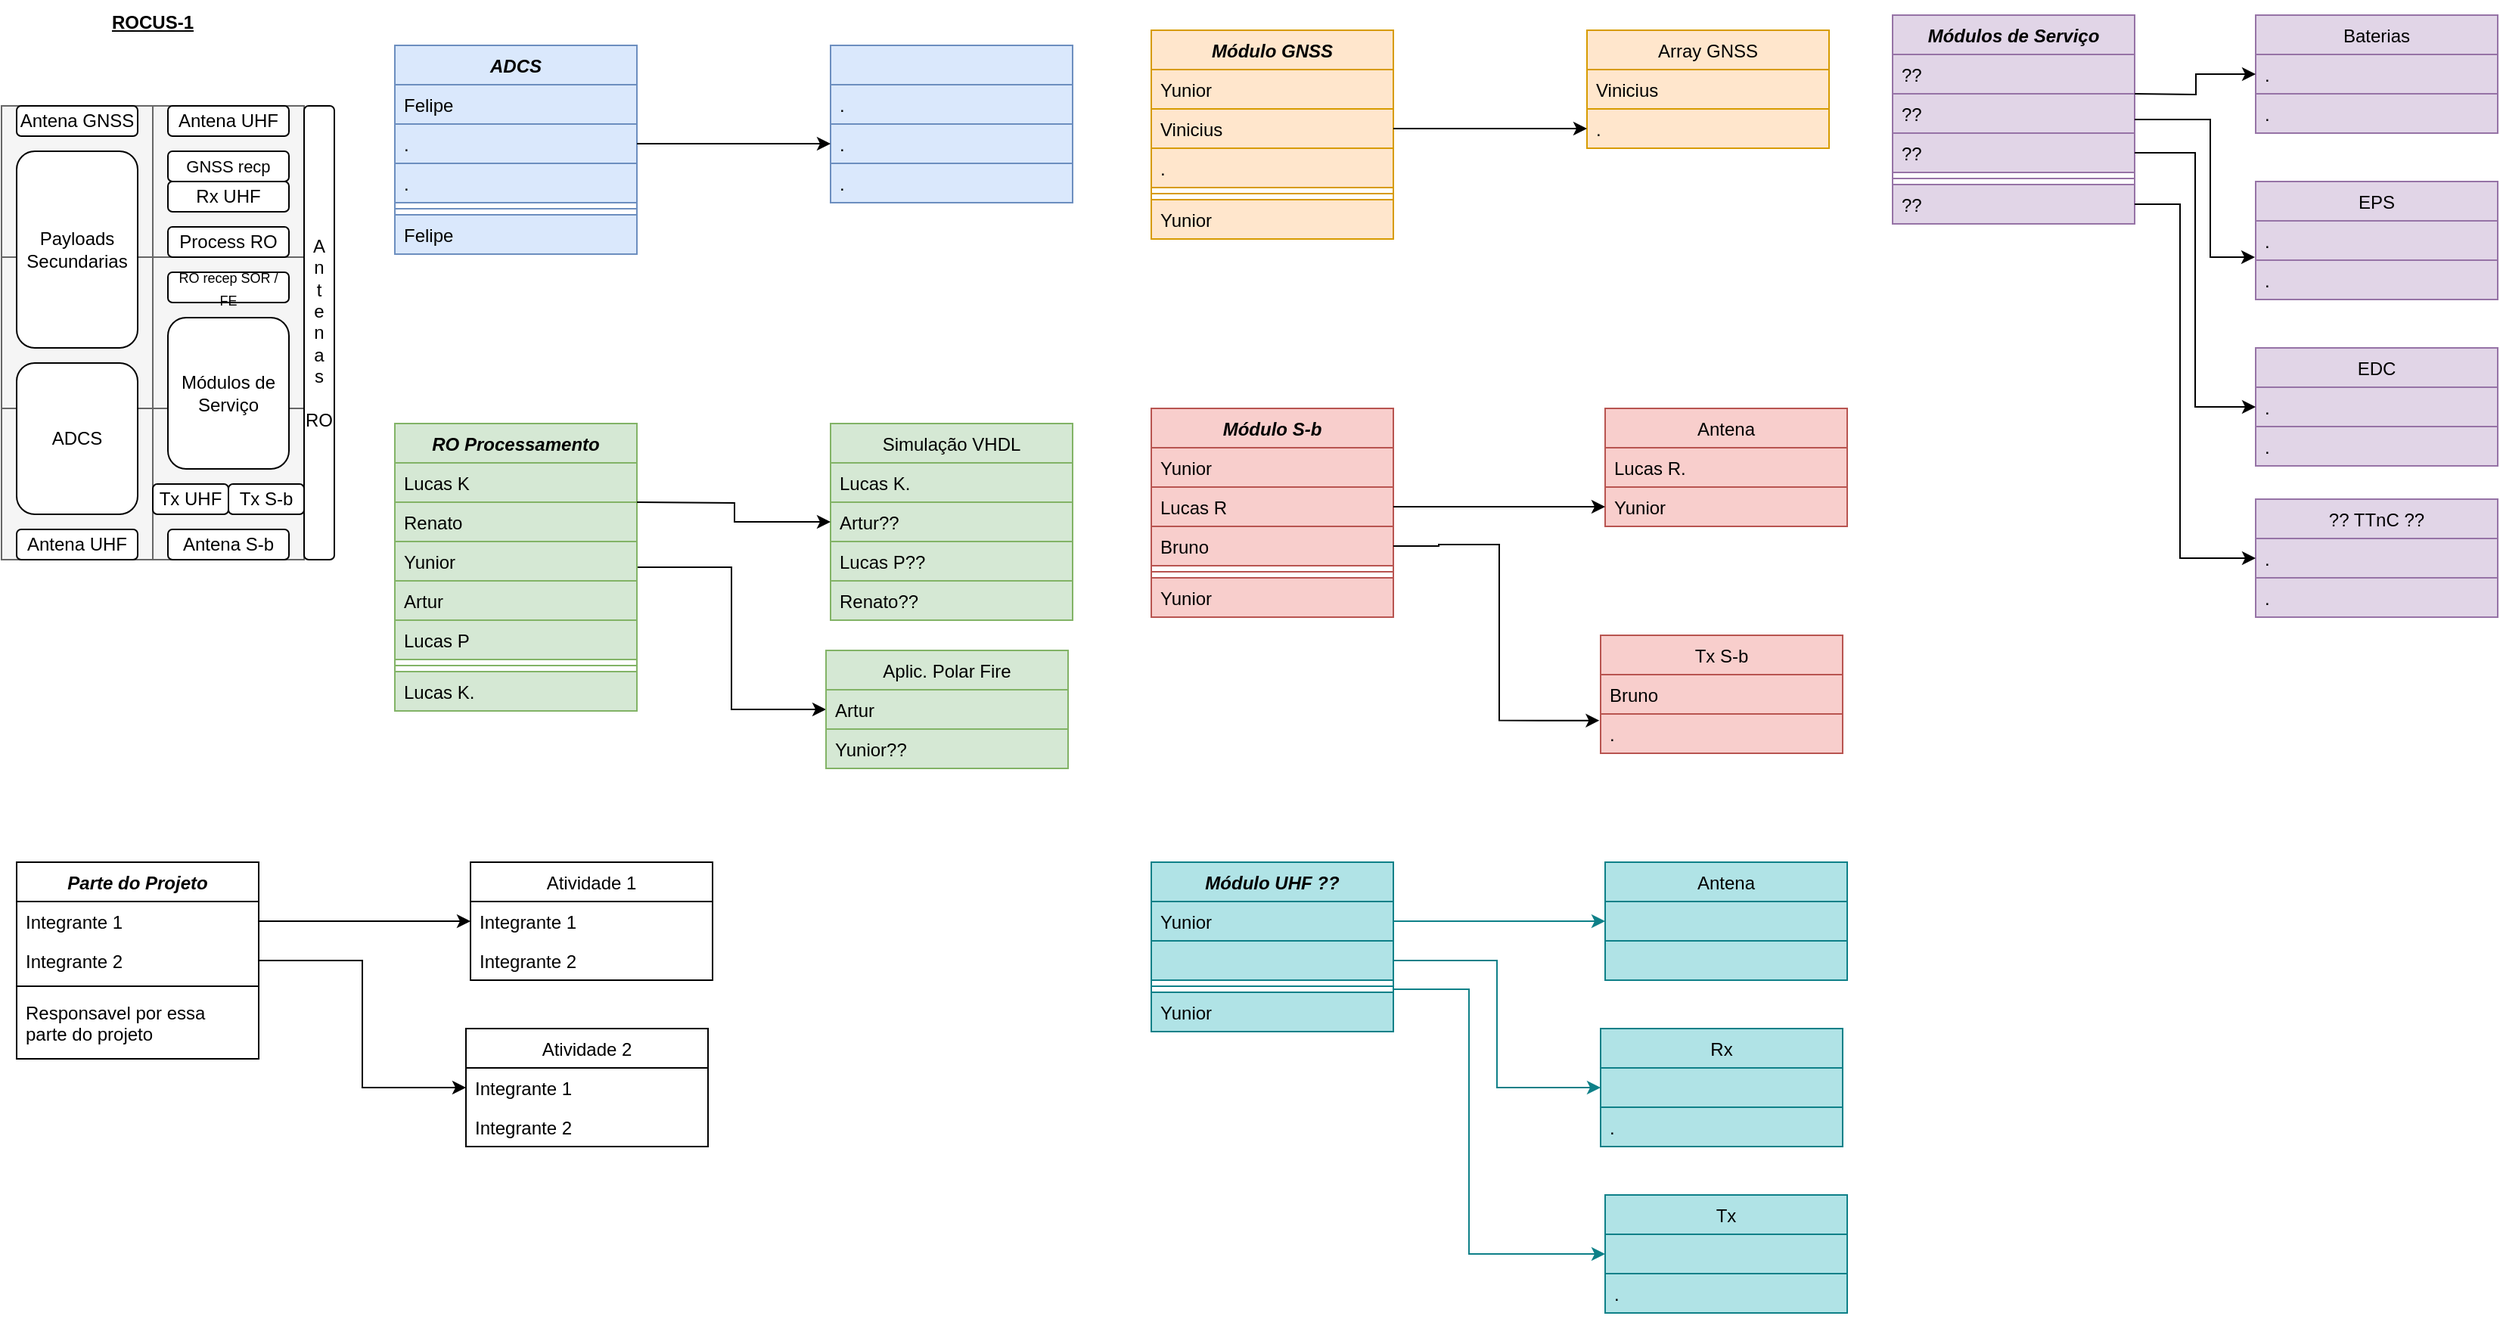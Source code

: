<mxfile version="26.1.1">
  <diagram id="C5RBs43oDa-KdzZeNtuy" name="Page-1">
    <mxGraphModel dx="2357" dy="1283" grid="1" gridSize="10" guides="1" tooltips="1" connect="1" arrows="1" fold="1" page="1" pageScale="1" pageWidth="1169" pageHeight="1654" math="0" shadow="0">
      <root>
        <mxCell id="WIyWlLk6GJQsqaUBKTNV-0" />
        <mxCell id="WIyWlLk6GJQsqaUBKTNV-1" parent="WIyWlLk6GJQsqaUBKTNV-0" />
        <mxCell id="zkfFHV4jXpPFQw0GAbJ--0" value="ADCS" style="swimlane;fontStyle=3;align=center;verticalAlign=top;childLayout=stackLayout;horizontal=1;startSize=26;horizontalStack=0;resizeParent=1;resizeLast=0;collapsible=1;marginBottom=0;rounded=0;shadow=0;strokeWidth=1;fillColor=#dae8fc;strokeColor=#6c8ebf;" parent="WIyWlLk6GJQsqaUBKTNV-1" vertex="1">
          <mxGeometry x="300" y="50" width="160" height="138" as="geometry">
            <mxRectangle x="230" y="140" width="160" height="26" as="alternateBounds" />
          </mxGeometry>
        </mxCell>
        <mxCell id="zkfFHV4jXpPFQw0GAbJ--1" value="Felipe" style="text;align=left;verticalAlign=top;spacingLeft=4;spacingRight=4;overflow=hidden;rotatable=0;points=[[0,0.5],[1,0.5]];portConstraint=eastwest;fillColor=#dae8fc;strokeColor=#6c8ebf;" parent="zkfFHV4jXpPFQw0GAbJ--0" vertex="1">
          <mxGeometry y="26" width="160" height="26" as="geometry" />
        </mxCell>
        <mxCell id="zkfFHV4jXpPFQw0GAbJ--2" value="." style="text;align=left;verticalAlign=top;spacingLeft=4;spacingRight=4;overflow=hidden;rotatable=0;points=[[0,0.5],[1,0.5]];portConstraint=eastwest;rounded=0;shadow=0;html=0;fillColor=#dae8fc;strokeColor=#6c8ebf;" parent="zkfFHV4jXpPFQw0GAbJ--0" vertex="1">
          <mxGeometry y="52" width="160" height="26" as="geometry" />
        </mxCell>
        <mxCell id="zkfFHV4jXpPFQw0GAbJ--3" value="." style="text;align=left;verticalAlign=top;spacingLeft=4;spacingRight=4;overflow=hidden;rotatable=0;points=[[0,0.5],[1,0.5]];portConstraint=eastwest;rounded=0;shadow=0;html=0;fillColor=#dae8fc;strokeColor=#6c8ebf;" parent="zkfFHV4jXpPFQw0GAbJ--0" vertex="1">
          <mxGeometry y="78" width="160" height="26" as="geometry" />
        </mxCell>
        <mxCell id="zkfFHV4jXpPFQw0GAbJ--4" value="" style="line;html=1;strokeWidth=1;align=left;verticalAlign=middle;spacingTop=-1;spacingLeft=3;spacingRight=3;rotatable=0;labelPosition=right;points=[];portConstraint=eastwest;fillColor=#dae8fc;strokeColor=#6c8ebf;" parent="zkfFHV4jXpPFQw0GAbJ--0" vertex="1">
          <mxGeometry y="104" width="160" height="8" as="geometry" />
        </mxCell>
        <mxCell id="zkfFHV4jXpPFQw0GAbJ--5" value="Felipe" style="text;align=left;verticalAlign=top;spacingLeft=4;spacingRight=4;overflow=hidden;rotatable=0;points=[[0,0.5],[1,0.5]];portConstraint=eastwest;fillColor=#dae8fc;strokeColor=#6c8ebf;" parent="zkfFHV4jXpPFQw0GAbJ--0" vertex="1">
          <mxGeometry y="112" width="160" height="26" as="geometry" />
        </mxCell>
        <mxCell id="zkfFHV4jXpPFQw0GAbJ--17" value="" style="swimlane;fontStyle=0;align=center;verticalAlign=top;childLayout=stackLayout;horizontal=1;startSize=26;horizontalStack=0;resizeParent=1;resizeLast=0;collapsible=1;marginBottom=0;rounded=0;shadow=0;strokeWidth=1;fillColor=#dae8fc;strokeColor=#6c8ebf;" parent="WIyWlLk6GJQsqaUBKTNV-1" vertex="1">
          <mxGeometry x="588" y="50" width="160" height="104" as="geometry">
            <mxRectangle x="550" y="140" width="160" height="26" as="alternateBounds" />
          </mxGeometry>
        </mxCell>
        <mxCell id="zkfFHV4jXpPFQw0GAbJ--18" value="." style="text;align=left;verticalAlign=top;spacingLeft=4;spacingRight=4;overflow=hidden;rotatable=0;points=[[0,0.5],[1,0.5]];portConstraint=eastwest;fillColor=#dae8fc;strokeColor=#6c8ebf;" parent="zkfFHV4jXpPFQw0GAbJ--17" vertex="1">
          <mxGeometry y="26" width="160" height="26" as="geometry" />
        </mxCell>
        <mxCell id="zkfFHV4jXpPFQw0GAbJ--19" value="." style="text;align=left;verticalAlign=top;spacingLeft=4;spacingRight=4;overflow=hidden;rotatable=0;points=[[0,0.5],[1,0.5]];portConstraint=eastwest;rounded=0;shadow=0;html=0;fillColor=#dae8fc;strokeColor=#6c8ebf;" parent="zkfFHV4jXpPFQw0GAbJ--17" vertex="1">
          <mxGeometry y="52" width="160" height="26" as="geometry" />
        </mxCell>
        <mxCell id="zkfFHV4jXpPFQw0GAbJ--22" value="." style="text;align=left;verticalAlign=top;spacingLeft=4;spacingRight=4;overflow=hidden;rotatable=0;points=[[0,0.5],[1,0.5]];portConstraint=eastwest;rounded=0;shadow=0;html=0;fillColor=#dae8fc;strokeColor=#6c8ebf;" parent="zkfFHV4jXpPFQw0GAbJ--17" vertex="1">
          <mxGeometry y="78" width="160" height="26" as="geometry" />
        </mxCell>
        <mxCell id="zAMyp_jLh1tYszwOlTQn-1" value="" style="whiteSpace=wrap;html=1;aspect=fixed;fillColor=#f5f5f5;strokeColor=#666666;fontColor=#333333;" parent="WIyWlLk6GJQsqaUBKTNV-1" vertex="1">
          <mxGeometry x="40" y="90" width="100" height="100" as="geometry" />
        </mxCell>
        <mxCell id="zAMyp_jLh1tYszwOlTQn-3" value="" style="whiteSpace=wrap;html=1;aspect=fixed;fillColor=#f5f5f5;strokeColor=#666666;fontColor=#333333;" parent="WIyWlLk6GJQsqaUBKTNV-1" vertex="1">
          <mxGeometry x="140" y="90" width="100" height="100" as="geometry" />
        </mxCell>
        <mxCell id="zAMyp_jLh1tYszwOlTQn-4" value="" style="whiteSpace=wrap;html=1;aspect=fixed;fillColor=#f5f5f5;strokeColor=#666666;fontColor=#333333;" parent="WIyWlLk6GJQsqaUBKTNV-1" vertex="1">
          <mxGeometry x="40" y="190" width="100" height="100" as="geometry" />
        </mxCell>
        <mxCell id="zAMyp_jLh1tYszwOlTQn-5" value="" style="whiteSpace=wrap;html=1;aspect=fixed;fillColor=#f5f5f5;strokeColor=#666666;fontColor=#333333;" parent="WIyWlLk6GJQsqaUBKTNV-1" vertex="1">
          <mxGeometry x="140" y="190" width="100" height="100" as="geometry" />
        </mxCell>
        <mxCell id="zAMyp_jLh1tYszwOlTQn-6" value="" style="whiteSpace=wrap;html=1;aspect=fixed;fillColor=#f5f5f5;strokeColor=#666666;fontColor=#333333;" parent="WIyWlLk6GJQsqaUBKTNV-1" vertex="1">
          <mxGeometry x="40" y="290" width="100" height="100" as="geometry" />
        </mxCell>
        <mxCell id="zAMyp_jLh1tYszwOlTQn-7" value="" style="whiteSpace=wrap;html=1;aspect=fixed;fillColor=#f5f5f5;strokeColor=#666666;fontColor=#333333;" parent="WIyWlLk6GJQsqaUBKTNV-1" vertex="1">
          <mxGeometry x="140" y="290" width="100" height="100" as="geometry" />
        </mxCell>
        <mxCell id="zAMyp_jLh1tYszwOlTQn-8" value="&lt;b&gt;&lt;u&gt;ROCUS-1&lt;/u&gt;&lt;/b&gt;" style="text;html=1;align=center;verticalAlign=middle;whiteSpace=wrap;rounded=0;" parent="WIyWlLk6GJQsqaUBKTNV-1" vertex="1">
          <mxGeometry x="110" y="20" width="60" height="30" as="geometry" />
        </mxCell>
        <mxCell id="zAMyp_jLh1tYszwOlTQn-10" value="Antena UHF" style="rounded=1;whiteSpace=wrap;html=1;" parent="WIyWlLk6GJQsqaUBKTNV-1" vertex="1">
          <mxGeometry x="150" y="90" width="80" height="20" as="geometry" />
        </mxCell>
        <mxCell id="zAMyp_jLh1tYszwOlTQn-11" value="&lt;font style=&quot;font-size: 11px;&quot;&gt;GNSS recp&lt;/font&gt;" style="rounded=1;whiteSpace=wrap;html=1;" parent="WIyWlLk6GJQsqaUBKTNV-1" vertex="1">
          <mxGeometry x="150" y="120" width="80" height="20" as="geometry" />
        </mxCell>
        <mxCell id="zAMyp_jLh1tYszwOlTQn-12" value="Rx UHF" style="rounded=1;whiteSpace=wrap;html=1;" parent="WIyWlLk6GJQsqaUBKTNV-1" vertex="1">
          <mxGeometry x="150" y="140" width="80" height="20" as="geometry" />
        </mxCell>
        <mxCell id="zAMyp_jLh1tYszwOlTQn-13" value="Process RO" style="rounded=1;whiteSpace=wrap;html=1;" parent="WIyWlLk6GJQsqaUBKTNV-1" vertex="1">
          <mxGeometry x="150" y="170" width="80" height="20" as="geometry" />
        </mxCell>
        <mxCell id="zAMyp_jLh1tYszwOlTQn-14" value="&lt;font style=&quot;font-size: 9px;&quot;&gt;RO recep SOR / FE&lt;/font&gt;" style="rounded=1;whiteSpace=wrap;html=1;" parent="WIyWlLk6GJQsqaUBKTNV-1" vertex="1">
          <mxGeometry x="150" y="200" width="80" height="20" as="geometry" />
        </mxCell>
        <mxCell id="zAMyp_jLh1tYszwOlTQn-15" value="Módulos de Serviço" style="rounded=1;whiteSpace=wrap;html=1;" parent="WIyWlLk6GJQsqaUBKTNV-1" vertex="1">
          <mxGeometry x="150" y="230" width="80" height="100" as="geometry" />
        </mxCell>
        <mxCell id="zAMyp_jLh1tYszwOlTQn-16" value="Tx UHF" style="rounded=1;whiteSpace=wrap;html=1;" parent="WIyWlLk6GJQsqaUBKTNV-1" vertex="1">
          <mxGeometry x="140" y="340" width="50" height="20" as="geometry" />
        </mxCell>
        <mxCell id="zAMyp_jLh1tYszwOlTQn-17" value="&lt;font&gt;Tx S-b&lt;/font&gt;" style="rounded=1;whiteSpace=wrap;html=1;" parent="WIyWlLk6GJQsqaUBKTNV-1" vertex="1">
          <mxGeometry x="190" y="340" width="50" height="20" as="geometry" />
        </mxCell>
        <mxCell id="zAMyp_jLh1tYszwOlTQn-18" value="Antena S-b" style="rounded=1;whiteSpace=wrap;html=1;" parent="WIyWlLk6GJQsqaUBKTNV-1" vertex="1">
          <mxGeometry x="150" y="370" width="80" height="20" as="geometry" />
        </mxCell>
        <mxCell id="zAMyp_jLh1tYszwOlTQn-19" value="&lt;div&gt;A&lt;/div&gt;&lt;div&gt;n&lt;/div&gt;&lt;div&gt;t&lt;/div&gt;&lt;div&gt;e&lt;/div&gt;&lt;div&gt;n&lt;/div&gt;&lt;div&gt;a&lt;/div&gt;&lt;div&gt;s&lt;/div&gt;&lt;div&gt;&lt;br&gt;&lt;/div&gt;&lt;div&gt;RO&lt;/div&gt;" style="rounded=1;whiteSpace=wrap;html=1;" parent="WIyWlLk6GJQsqaUBKTNV-1" vertex="1">
          <mxGeometry x="240" y="90" width="20" height="300" as="geometry" />
        </mxCell>
        <mxCell id="zAMyp_jLh1tYszwOlTQn-20" value="Antena GNSS" style="rounded=1;whiteSpace=wrap;html=1;" parent="WIyWlLk6GJQsqaUBKTNV-1" vertex="1">
          <mxGeometry x="50" y="90" width="80" height="20" as="geometry" />
        </mxCell>
        <mxCell id="zAMyp_jLh1tYszwOlTQn-21" value="Antena UHF" style="rounded=1;whiteSpace=wrap;html=1;" parent="WIyWlLk6GJQsqaUBKTNV-1" vertex="1">
          <mxGeometry x="50" y="370" width="80" height="20" as="geometry" />
        </mxCell>
        <mxCell id="zAMyp_jLh1tYszwOlTQn-22" value="ADCS" style="rounded=1;whiteSpace=wrap;html=1;" parent="WIyWlLk6GJQsqaUBKTNV-1" vertex="1">
          <mxGeometry x="50" y="260" width="80" height="100" as="geometry" />
        </mxCell>
        <mxCell id="zAMyp_jLh1tYszwOlTQn-23" value="Payloads Secundarias" style="rounded=1;whiteSpace=wrap;html=1;" parent="WIyWlLk6GJQsqaUBKTNV-1" vertex="1">
          <mxGeometry x="50" y="120" width="80" height="130" as="geometry" />
        </mxCell>
        <mxCell id="zAMyp_jLh1tYszwOlTQn-24" value="Módulo S-b" style="swimlane;fontStyle=3;align=center;verticalAlign=top;childLayout=stackLayout;horizontal=1;startSize=26;horizontalStack=0;resizeParent=1;resizeLast=0;collapsible=1;marginBottom=0;rounded=0;shadow=0;strokeWidth=1;fillColor=#f8cecc;strokeColor=#b85450;" parent="WIyWlLk6GJQsqaUBKTNV-1" vertex="1">
          <mxGeometry x="800" y="290" width="160" height="138" as="geometry">
            <mxRectangle x="230" y="140" width="160" height="26" as="alternateBounds" />
          </mxGeometry>
        </mxCell>
        <mxCell id="zAMyp_jLh1tYszwOlTQn-25" value="Yunior" style="text;align=left;verticalAlign=top;spacingLeft=4;spacingRight=4;overflow=hidden;rotatable=0;points=[[0,0.5],[1,0.5]];portConstraint=eastwest;fillColor=#f8cecc;strokeColor=#b85450;" parent="zAMyp_jLh1tYszwOlTQn-24" vertex="1">
          <mxGeometry y="26" width="160" height="26" as="geometry" />
        </mxCell>
        <mxCell id="zAMyp_jLh1tYszwOlTQn-26" value="Lucas R" style="text;align=left;verticalAlign=top;spacingLeft=4;spacingRight=4;overflow=hidden;rotatable=0;points=[[0,0.5],[1,0.5]];portConstraint=eastwest;rounded=0;shadow=0;html=0;fillColor=#f8cecc;strokeColor=#b85450;" parent="zAMyp_jLh1tYszwOlTQn-24" vertex="1">
          <mxGeometry y="52" width="160" height="26" as="geometry" />
        </mxCell>
        <mxCell id="zAMyp_jLh1tYszwOlTQn-27" value="Bruno" style="text;align=left;verticalAlign=top;spacingLeft=4;spacingRight=4;overflow=hidden;rotatable=0;points=[[0,0.5],[1,0.5]];portConstraint=eastwest;rounded=0;shadow=0;html=0;fillColor=#f8cecc;strokeColor=#b85450;" parent="zAMyp_jLh1tYszwOlTQn-24" vertex="1">
          <mxGeometry y="78" width="160" height="26" as="geometry" />
        </mxCell>
        <mxCell id="zAMyp_jLh1tYszwOlTQn-28" value="" style="line;html=1;strokeWidth=1;align=left;verticalAlign=middle;spacingTop=-1;spacingLeft=3;spacingRight=3;rotatable=0;labelPosition=right;points=[];portConstraint=eastwest;fillColor=#f8cecc;strokeColor=#b85450;" parent="zAMyp_jLh1tYszwOlTQn-24" vertex="1">
          <mxGeometry y="104" width="160" height="8" as="geometry" />
        </mxCell>
        <mxCell id="zAMyp_jLh1tYszwOlTQn-29" value="Yunior" style="text;align=left;verticalAlign=top;spacingLeft=4;spacingRight=4;overflow=hidden;rotatable=0;points=[[0,0.5],[1,0.5]];portConstraint=eastwest;fillColor=#f8cecc;strokeColor=#b85450;" parent="zAMyp_jLh1tYszwOlTQn-24" vertex="1">
          <mxGeometry y="112" width="160" height="26" as="geometry" />
        </mxCell>
        <mxCell id="zAMyp_jLh1tYszwOlTQn-30" value="Antena" style="swimlane;fontStyle=0;align=center;verticalAlign=top;childLayout=stackLayout;horizontal=1;startSize=26;horizontalStack=0;resizeParent=1;resizeLast=0;collapsible=1;marginBottom=0;rounded=0;shadow=0;strokeWidth=1;fillColor=#f8cecc;strokeColor=#b85450;" parent="WIyWlLk6GJQsqaUBKTNV-1" vertex="1">
          <mxGeometry x="1100" y="290" width="160" height="78" as="geometry">
            <mxRectangle x="550" y="140" width="160" height="26" as="alternateBounds" />
          </mxGeometry>
        </mxCell>
        <mxCell id="zAMyp_jLh1tYszwOlTQn-31" value="Lucas R." style="text;align=left;verticalAlign=top;spacingLeft=4;spacingRight=4;overflow=hidden;rotatable=0;points=[[0,0.5],[1,0.5]];portConstraint=eastwest;fillColor=#f8cecc;strokeColor=#b85450;" parent="zAMyp_jLh1tYszwOlTQn-30" vertex="1">
          <mxGeometry y="26" width="160" height="26" as="geometry" />
        </mxCell>
        <mxCell id="zAMyp_jLh1tYszwOlTQn-32" value="Yunior" style="text;align=left;verticalAlign=top;spacingLeft=4;spacingRight=4;overflow=hidden;rotatable=0;points=[[0,0.5],[1,0.5]];portConstraint=eastwest;rounded=0;shadow=0;html=0;fillColor=#f8cecc;strokeColor=#b85450;" parent="zAMyp_jLh1tYszwOlTQn-30" vertex="1">
          <mxGeometry y="52" width="160" height="26" as="geometry" />
        </mxCell>
        <mxCell id="zAMyp_jLh1tYszwOlTQn-65" value="Módulo GNSS" style="swimlane;fontStyle=3;align=center;verticalAlign=top;childLayout=stackLayout;horizontal=1;startSize=26;horizontalStack=0;resizeParent=1;resizeLast=0;collapsible=1;marginBottom=0;rounded=0;shadow=0;strokeWidth=1;fillColor=#ffe6cc;strokeColor=#d79b00;" parent="WIyWlLk6GJQsqaUBKTNV-1" vertex="1">
          <mxGeometry x="800" y="40" width="160" height="138" as="geometry">
            <mxRectangle x="230" y="140" width="160" height="26" as="alternateBounds" />
          </mxGeometry>
        </mxCell>
        <mxCell id="zAMyp_jLh1tYszwOlTQn-66" value="Yunior" style="text;align=left;verticalAlign=top;spacingLeft=4;spacingRight=4;overflow=hidden;rotatable=0;points=[[0,0.5],[1,0.5]];portConstraint=eastwest;fillColor=#ffe6cc;strokeColor=#d79b00;" parent="zAMyp_jLh1tYszwOlTQn-65" vertex="1">
          <mxGeometry y="26" width="160" height="26" as="geometry" />
        </mxCell>
        <mxCell id="zAMyp_jLh1tYszwOlTQn-67" value="Vinicius" style="text;align=left;verticalAlign=top;spacingLeft=4;spacingRight=4;overflow=hidden;rotatable=0;points=[[0,0.5],[1,0.5]];portConstraint=eastwest;rounded=0;shadow=0;html=0;fillColor=#ffe6cc;strokeColor=#d79b00;" parent="zAMyp_jLh1tYszwOlTQn-65" vertex="1">
          <mxGeometry y="52" width="160" height="26" as="geometry" />
        </mxCell>
        <mxCell id="zAMyp_jLh1tYszwOlTQn-68" value="." style="text;align=left;verticalAlign=top;spacingLeft=4;spacingRight=4;overflow=hidden;rotatable=0;points=[[0,0.5],[1,0.5]];portConstraint=eastwest;rounded=0;shadow=0;html=0;fillColor=#ffe6cc;strokeColor=#d79b00;" parent="zAMyp_jLh1tYszwOlTQn-65" vertex="1">
          <mxGeometry y="78" width="160" height="26" as="geometry" />
        </mxCell>
        <mxCell id="zAMyp_jLh1tYszwOlTQn-69" value="" style="line;html=1;strokeWidth=1;align=left;verticalAlign=middle;spacingTop=-1;spacingLeft=3;spacingRight=3;rotatable=0;labelPosition=right;points=[];portConstraint=eastwest;fillColor=#ffe6cc;strokeColor=#d79b00;" parent="zAMyp_jLh1tYszwOlTQn-65" vertex="1">
          <mxGeometry y="104" width="160" height="8" as="geometry" />
        </mxCell>
        <mxCell id="zAMyp_jLh1tYszwOlTQn-70" value="Yunior" style="text;align=left;verticalAlign=top;spacingLeft=4;spacingRight=4;overflow=hidden;rotatable=0;points=[[0,0.5],[1,0.5]];portConstraint=eastwest;fillColor=#ffe6cc;strokeColor=#d79b00;" parent="zAMyp_jLh1tYszwOlTQn-65" vertex="1">
          <mxGeometry y="112" width="160" height="26" as="geometry" />
        </mxCell>
        <mxCell id="zAMyp_jLh1tYszwOlTQn-71" value="Array GNSS" style="swimlane;fontStyle=0;align=center;verticalAlign=top;childLayout=stackLayout;horizontal=1;startSize=26;horizontalStack=0;resizeParent=1;resizeLast=0;collapsible=1;marginBottom=0;rounded=0;shadow=0;strokeWidth=1;fillColor=#ffe6cc;strokeColor=#d79b00;" parent="WIyWlLk6GJQsqaUBKTNV-1" vertex="1">
          <mxGeometry x="1088" y="40" width="160" height="78" as="geometry">
            <mxRectangle x="550" y="140" width="160" height="26" as="alternateBounds" />
          </mxGeometry>
        </mxCell>
        <mxCell id="zAMyp_jLh1tYszwOlTQn-72" value="Vinicius" style="text;align=left;verticalAlign=top;spacingLeft=4;spacingRight=4;overflow=hidden;rotatable=0;points=[[0,0.5],[1,0.5]];portConstraint=eastwest;fillColor=#ffe6cc;strokeColor=#d79b00;" parent="zAMyp_jLh1tYszwOlTQn-71" vertex="1">
          <mxGeometry y="26" width="160" height="26" as="geometry" />
        </mxCell>
        <mxCell id="zAMyp_jLh1tYszwOlTQn-75" value="." style="text;align=left;verticalAlign=top;spacingLeft=4;spacingRight=4;overflow=hidden;rotatable=0;points=[[0,0.5],[1,0.5]];portConstraint=eastwest;rounded=0;shadow=0;html=0;fillColor=#ffe6cc;strokeColor=#d79b00;" parent="zAMyp_jLh1tYszwOlTQn-71" vertex="1">
          <mxGeometry y="52" width="160" height="26" as="geometry" />
        </mxCell>
        <mxCell id="zAMyp_jLh1tYszwOlTQn-91" value="Tx S-b" style="swimlane;fontStyle=0;align=center;verticalAlign=top;childLayout=stackLayout;horizontal=1;startSize=26;horizontalStack=0;resizeParent=1;resizeLast=0;collapsible=1;marginBottom=0;rounded=0;shadow=0;strokeWidth=1;fillColor=#f8cecc;strokeColor=#b85450;" parent="WIyWlLk6GJQsqaUBKTNV-1" vertex="1">
          <mxGeometry x="1097" y="440" width="160" height="78" as="geometry">
            <mxRectangle x="550" y="140" width="160" height="26" as="alternateBounds" />
          </mxGeometry>
        </mxCell>
        <mxCell id="zAMyp_jLh1tYszwOlTQn-92" value="Bruno" style="text;align=left;verticalAlign=top;spacingLeft=4;spacingRight=4;overflow=hidden;rotatable=0;points=[[0,0.5],[1,0.5]];portConstraint=eastwest;fillColor=#f8cecc;strokeColor=#b85450;" parent="zAMyp_jLh1tYszwOlTQn-91" vertex="1">
          <mxGeometry y="26" width="160" height="26" as="geometry" />
        </mxCell>
        <mxCell id="zAMyp_jLh1tYszwOlTQn-94" value="." style="text;align=left;verticalAlign=top;spacingLeft=4;spacingRight=4;overflow=hidden;rotatable=0;points=[[0,0.5],[1,0.5]];portConstraint=eastwest;rounded=0;shadow=0;html=0;fillColor=#f8cecc;strokeColor=#b85450;" parent="zAMyp_jLh1tYszwOlTQn-91" vertex="1">
          <mxGeometry y="52" width="160" height="26" as="geometry" />
        </mxCell>
        <mxCell id="zAMyp_jLh1tYszwOlTQn-102" style="edgeStyle=orthogonalEdgeStyle;rounded=0;orthogonalLoop=1;jettySize=auto;html=1;exitX=1;exitY=0.5;exitDx=0;exitDy=0;entryX=-0.005;entryY=1.167;entryDx=0;entryDy=0;entryPerimeter=0;fillColor=#f8cecc;strokeColor=light-dark(#000000, #d7817e);" parent="WIyWlLk6GJQsqaUBKTNV-1" source="zAMyp_jLh1tYszwOlTQn-27" target="zAMyp_jLh1tYszwOlTQn-92" edge="1">
          <mxGeometry relative="1" as="geometry">
            <mxPoint x="1090" y="490" as="targetPoint" />
            <Array as="points">
              <mxPoint x="990" y="381" />
              <mxPoint x="1030" y="380" />
              <mxPoint x="1030" y="496" />
            </Array>
          </mxGeometry>
        </mxCell>
        <mxCell id="zAMyp_jLh1tYszwOlTQn-103" style="edgeStyle=orthogonalEdgeStyle;rounded=0;orthogonalLoop=1;jettySize=auto;html=1;entryX=0;entryY=0.5;entryDx=0;entryDy=0;fillColor=#f8cecc;strokeColor=light-dark(#000000, #d7817e);" parent="WIyWlLk6GJQsqaUBKTNV-1" source="zAMyp_jLh1tYszwOlTQn-26" target="zAMyp_jLh1tYszwOlTQn-32" edge="1">
          <mxGeometry relative="1" as="geometry" />
        </mxCell>
        <mxCell id="zAMyp_jLh1tYszwOlTQn-104" style="edgeStyle=orthogonalEdgeStyle;rounded=0;orthogonalLoop=1;jettySize=auto;html=1;exitX=1;exitY=0.5;exitDx=0;exitDy=0;entryX=0;entryY=0.5;entryDx=0;entryDy=0;fillColor=#dae8fc;strokeColor=light-dark(#000000, #d7817e);" parent="WIyWlLk6GJQsqaUBKTNV-1" source="zkfFHV4jXpPFQw0GAbJ--2" target="zkfFHV4jXpPFQw0GAbJ--19" edge="1">
          <mxGeometry relative="1" as="geometry" />
        </mxCell>
        <mxCell id="zAMyp_jLh1tYszwOlTQn-105" style="edgeStyle=orthogonalEdgeStyle;rounded=0;orthogonalLoop=1;jettySize=auto;html=1;exitX=1;exitY=0.5;exitDx=0;exitDy=0;entryX=0;entryY=0.5;entryDx=0;entryDy=0;fillColor=#ffe6cc;strokeColor=light-dark(#000000, #d7817e);" parent="WIyWlLk6GJQsqaUBKTNV-1" source="zAMyp_jLh1tYszwOlTQn-67" edge="1">
          <mxGeometry relative="1" as="geometry">
            <mxPoint x="1088" y="105" as="targetPoint" />
          </mxGeometry>
        </mxCell>
        <mxCell id="zAMyp_jLh1tYszwOlTQn-160" style="edgeStyle=orthogonalEdgeStyle;rounded=0;orthogonalLoop=1;jettySize=auto;html=1;entryX=0;entryY=0.5;entryDx=0;entryDy=0;" parent="WIyWlLk6GJQsqaUBKTNV-1" source="zAMyp_jLh1tYszwOlTQn-107" target="zAMyp_jLh1tYszwOlTQn-156" edge="1">
          <mxGeometry relative="1" as="geometry" />
        </mxCell>
        <mxCell id="zAMyp_jLh1tYszwOlTQn-107" value="RO Processamento" style="swimlane;fontStyle=3;align=center;verticalAlign=top;childLayout=stackLayout;horizontal=1;startSize=26;horizontalStack=0;resizeParent=1;resizeLast=0;collapsible=1;marginBottom=0;rounded=0;shadow=0;strokeWidth=1;fillColor=#d5e8d4;strokeColor=#82b366;" parent="WIyWlLk6GJQsqaUBKTNV-1" vertex="1">
          <mxGeometry x="300" y="300" width="160" height="190" as="geometry">
            <mxRectangle x="230" y="140" width="160" height="26" as="alternateBounds" />
          </mxGeometry>
        </mxCell>
        <mxCell id="zAMyp_jLh1tYszwOlTQn-108" value="Lucas K" style="text;align=left;verticalAlign=top;spacingLeft=4;spacingRight=4;overflow=hidden;rotatable=0;points=[[0,0.5],[1,0.5]];portConstraint=eastwest;fillColor=#d5e8d4;strokeColor=#82b366;" parent="zAMyp_jLh1tYszwOlTQn-107" vertex="1">
          <mxGeometry y="26" width="160" height="26" as="geometry" />
        </mxCell>
        <mxCell id="zAMyp_jLh1tYszwOlTQn-109" value="Renato" style="text;align=left;verticalAlign=top;spacingLeft=4;spacingRight=4;overflow=hidden;rotatable=0;points=[[0,0.5],[1,0.5]];portConstraint=eastwest;rounded=0;shadow=0;html=0;fillColor=#d5e8d4;strokeColor=#82b366;" parent="zAMyp_jLh1tYszwOlTQn-107" vertex="1">
          <mxGeometry y="52" width="160" height="26" as="geometry" />
        </mxCell>
        <mxCell id="zAMyp_jLh1tYszwOlTQn-110" value="Yunior" style="text;align=left;verticalAlign=top;spacingLeft=4;spacingRight=4;overflow=hidden;rotatable=0;points=[[0,0.5],[1,0.5]];portConstraint=eastwest;rounded=0;shadow=0;html=0;fillColor=#d5e8d4;strokeColor=#82b366;" parent="zAMyp_jLh1tYszwOlTQn-107" vertex="1">
          <mxGeometry y="78" width="160" height="26" as="geometry" />
        </mxCell>
        <mxCell id="zAMyp_jLh1tYszwOlTQn-111" value="Artur" style="text;align=left;verticalAlign=top;spacingLeft=4;spacingRight=4;overflow=hidden;rotatable=0;points=[[0,0.5],[1,0.5]];portConstraint=eastwest;rounded=0;shadow=0;html=0;fillColor=#d5e8d4;strokeColor=#82b366;" parent="zAMyp_jLh1tYszwOlTQn-107" vertex="1">
          <mxGeometry y="104" width="160" height="26" as="geometry" />
        </mxCell>
        <mxCell id="zAMyp_jLh1tYszwOlTQn-112" value="Lucas P" style="text;align=left;verticalAlign=top;spacingLeft=4;spacingRight=4;overflow=hidden;rotatable=0;points=[[0,0.5],[1,0.5]];portConstraint=eastwest;rounded=0;shadow=0;html=0;fillColor=#d5e8d4;strokeColor=#82b366;" parent="zAMyp_jLh1tYszwOlTQn-107" vertex="1">
          <mxGeometry y="130" width="160" height="26" as="geometry" />
        </mxCell>
        <mxCell id="zAMyp_jLh1tYszwOlTQn-113" value="" style="line;html=1;strokeWidth=1;align=left;verticalAlign=middle;spacingTop=-1;spacingLeft=3;spacingRight=3;rotatable=0;labelPosition=right;points=[];portConstraint=eastwest;fillColor=#d5e8d4;strokeColor=#82b366;" parent="zAMyp_jLh1tYszwOlTQn-107" vertex="1">
          <mxGeometry y="156" width="160" height="8" as="geometry" />
        </mxCell>
        <mxCell id="zAMyp_jLh1tYszwOlTQn-114" value="Lucas K." style="text;align=left;verticalAlign=top;spacingLeft=4;spacingRight=4;overflow=hidden;rotatable=0;points=[[0,0.5],[1,0.5]];portConstraint=eastwest;fillColor=#d5e8d4;strokeColor=#82b366;" parent="zAMyp_jLh1tYszwOlTQn-107" vertex="1">
          <mxGeometry y="164" width="160" height="26" as="geometry" />
        </mxCell>
        <mxCell id="zAMyp_jLh1tYszwOlTQn-115" value="Simulação VHDL" style="swimlane;fontStyle=0;align=center;verticalAlign=top;childLayout=stackLayout;horizontal=1;startSize=26;horizontalStack=0;resizeParent=1;resizeLast=0;collapsible=1;marginBottom=0;rounded=0;shadow=0;strokeWidth=1;fillColor=#d5e8d4;strokeColor=#82b366;" parent="WIyWlLk6GJQsqaUBKTNV-1" vertex="1">
          <mxGeometry x="588" y="300" width="160" height="130" as="geometry">
            <mxRectangle x="550" y="140" width="160" height="26" as="alternateBounds" />
          </mxGeometry>
        </mxCell>
        <mxCell id="zAMyp_jLh1tYszwOlTQn-116" value="Lucas K." style="text;align=left;verticalAlign=top;spacingLeft=4;spacingRight=4;overflow=hidden;rotatable=0;points=[[0,0.5],[1,0.5]];portConstraint=eastwest;fillColor=#d5e8d4;strokeColor=#82b366;" parent="zAMyp_jLh1tYszwOlTQn-115" vertex="1">
          <mxGeometry y="26" width="160" height="26" as="geometry" />
        </mxCell>
        <mxCell id="zAMyp_jLh1tYszwOlTQn-117" value="Artur??" style="text;align=left;verticalAlign=top;spacingLeft=4;spacingRight=4;overflow=hidden;rotatable=0;points=[[0,0.5],[1,0.5]];portConstraint=eastwest;rounded=0;shadow=0;html=0;fillColor=#d5e8d4;strokeColor=#82b366;" parent="zAMyp_jLh1tYszwOlTQn-115" vertex="1">
          <mxGeometry y="52" width="160" height="26" as="geometry" />
        </mxCell>
        <mxCell id="zAMyp_jLh1tYszwOlTQn-118" value="Lucas P??" style="text;align=left;verticalAlign=top;spacingLeft=4;spacingRight=4;overflow=hidden;rotatable=0;points=[[0,0.5],[1,0.5]];portConstraint=eastwest;rounded=0;shadow=0;html=0;fillColor=#d5e8d4;strokeColor=#82b366;" parent="zAMyp_jLh1tYszwOlTQn-115" vertex="1">
          <mxGeometry y="78" width="160" height="26" as="geometry" />
        </mxCell>
        <mxCell id="zAMyp_jLh1tYszwOlTQn-154" value="Renato??" style="text;align=left;verticalAlign=top;spacingLeft=4;spacingRight=4;overflow=hidden;rotatable=0;points=[[0,0.5],[1,0.5]];portConstraint=eastwest;rounded=0;shadow=0;html=0;fillColor=#d5e8d4;strokeColor=#82b366;" parent="zAMyp_jLh1tYszwOlTQn-115" vertex="1">
          <mxGeometry y="104" width="160" height="26" as="geometry" />
        </mxCell>
        <mxCell id="zAMyp_jLh1tYszwOlTQn-124" style="edgeStyle=orthogonalEdgeStyle;rounded=0;orthogonalLoop=1;jettySize=auto;html=1;entryX=0;entryY=0.5;entryDx=0;entryDy=0;fillColor=#d5e8d4;strokeColor=light-dark(#000000, #d7817e);" parent="WIyWlLk6GJQsqaUBKTNV-1" target="zAMyp_jLh1tYszwOlTQn-115" edge="1">
          <mxGeometry relative="1" as="geometry">
            <mxPoint x="460" y="352" as="sourcePoint" />
          </mxGeometry>
        </mxCell>
        <mxCell id="zAMyp_jLh1tYszwOlTQn-125" value="Módulos de Serviço" style="swimlane;fontStyle=3;align=center;verticalAlign=top;childLayout=stackLayout;horizontal=1;startSize=26;horizontalStack=0;resizeParent=1;resizeLast=0;collapsible=1;marginBottom=0;rounded=0;shadow=0;strokeWidth=1;fillColor=#e1d5e7;strokeColor=#9673a6;" parent="WIyWlLk6GJQsqaUBKTNV-1" vertex="1">
          <mxGeometry x="1290" y="30" width="160" height="138" as="geometry">
            <mxRectangle x="230" y="140" width="160" height="26" as="alternateBounds" />
          </mxGeometry>
        </mxCell>
        <mxCell id="zAMyp_jLh1tYszwOlTQn-127" value="??" style="text;align=left;verticalAlign=top;spacingLeft=4;spacingRight=4;overflow=hidden;rotatable=0;points=[[0,0.5],[1,0.5]];portConstraint=eastwest;rounded=0;shadow=0;html=0;fillColor=#e1d5e7;strokeColor=#9673a6;" parent="zAMyp_jLh1tYszwOlTQn-125" vertex="1">
          <mxGeometry y="26" width="160" height="26" as="geometry" />
        </mxCell>
        <mxCell id="zAMyp_jLh1tYszwOlTQn-129" value="??" style="text;align=left;verticalAlign=top;spacingLeft=4;spacingRight=4;overflow=hidden;rotatable=0;points=[[0,0.5],[1,0.5]];portConstraint=eastwest;rounded=0;shadow=0;html=0;fillColor=#e1d5e7;strokeColor=#9673a6;" parent="zAMyp_jLh1tYszwOlTQn-125" vertex="1">
          <mxGeometry y="52" width="160" height="26" as="geometry" />
        </mxCell>
        <mxCell id="zAMyp_jLh1tYszwOlTQn-130" value="??" style="text;align=left;verticalAlign=top;spacingLeft=4;spacingRight=4;overflow=hidden;rotatable=0;points=[[0,0.5],[1,0.5]];portConstraint=eastwest;rounded=0;shadow=0;html=0;fillColor=#e1d5e7;strokeColor=#9673a6;" parent="zAMyp_jLh1tYszwOlTQn-125" vertex="1">
          <mxGeometry y="78" width="160" height="26" as="geometry" />
        </mxCell>
        <mxCell id="zAMyp_jLh1tYszwOlTQn-131" value="" style="line;html=1;strokeWidth=1;align=left;verticalAlign=middle;spacingTop=-1;spacingLeft=3;spacingRight=3;rotatable=0;labelPosition=right;points=[];portConstraint=eastwest;fillColor=#e1d5e7;strokeColor=#9673a6;" parent="zAMyp_jLh1tYszwOlTQn-125" vertex="1">
          <mxGeometry y="104" width="160" height="8" as="geometry" />
        </mxCell>
        <mxCell id="zAMyp_jLh1tYszwOlTQn-132" value="??" style="text;align=left;verticalAlign=top;spacingLeft=4;spacingRight=4;overflow=hidden;rotatable=0;points=[[0,0.5],[1,0.5]];portConstraint=eastwest;fillColor=#e1d5e7;strokeColor=#9673a6;" parent="zAMyp_jLh1tYszwOlTQn-125" vertex="1">
          <mxGeometry y="112" width="160" height="26" as="geometry" />
        </mxCell>
        <mxCell id="zAMyp_jLh1tYszwOlTQn-133" value="Baterias" style="swimlane;fontStyle=0;align=center;verticalAlign=top;childLayout=stackLayout;horizontal=1;startSize=26;horizontalStack=0;resizeParent=1;resizeLast=0;collapsible=1;marginBottom=0;rounded=0;shadow=0;strokeWidth=1;fillColor=#e1d5e7;strokeColor=#9673a6;" parent="WIyWlLk6GJQsqaUBKTNV-1" vertex="1">
          <mxGeometry x="1530" y="30" width="160" height="78" as="geometry">
            <mxRectangle x="550" y="140" width="160" height="26" as="alternateBounds" />
          </mxGeometry>
        </mxCell>
        <mxCell id="zAMyp_jLh1tYszwOlTQn-134" value="." style="text;align=left;verticalAlign=top;spacingLeft=4;spacingRight=4;overflow=hidden;rotatable=0;points=[[0,0.5],[1,0.5]];portConstraint=eastwest;fillColor=#e1d5e7;strokeColor=#9673a6;" parent="zAMyp_jLh1tYszwOlTQn-133" vertex="1">
          <mxGeometry y="26" width="160" height="26" as="geometry" />
        </mxCell>
        <mxCell id="zAMyp_jLh1tYszwOlTQn-135" value="." style="text;align=left;verticalAlign=top;spacingLeft=4;spacingRight=4;overflow=hidden;rotatable=0;points=[[0,0.5],[1,0.5]];portConstraint=eastwest;rounded=0;shadow=0;html=0;fillColor=#e1d5e7;strokeColor=#9673a6;" parent="zAMyp_jLh1tYszwOlTQn-133" vertex="1">
          <mxGeometry y="52" width="160" height="26" as="geometry" />
        </mxCell>
        <mxCell id="zAMyp_jLh1tYszwOlTQn-137" style="edgeStyle=orthogonalEdgeStyle;rounded=0;orthogonalLoop=1;jettySize=auto;html=1;entryX=0;entryY=0.5;entryDx=0;entryDy=0;fillColor=#e1d5e7;strokeColor=light-dark(#000000, #9577a3);" parent="WIyWlLk6GJQsqaUBKTNV-1" target="zAMyp_jLh1tYszwOlTQn-133" edge="1">
          <mxGeometry relative="1" as="geometry">
            <mxPoint x="1450" y="82" as="sourcePoint" />
          </mxGeometry>
        </mxCell>
        <mxCell id="zAMyp_jLh1tYszwOlTQn-138" value="EPS" style="swimlane;fontStyle=0;align=center;verticalAlign=top;childLayout=stackLayout;horizontal=1;startSize=26;horizontalStack=0;resizeParent=1;resizeLast=0;collapsible=1;marginBottom=0;rounded=0;shadow=0;strokeWidth=1;fillColor=#e1d5e7;strokeColor=#9673a6;" parent="WIyWlLk6GJQsqaUBKTNV-1" vertex="1">
          <mxGeometry x="1530" y="140" width="160" height="78" as="geometry">
            <mxRectangle x="550" y="140" width="160" height="26" as="alternateBounds" />
          </mxGeometry>
        </mxCell>
        <mxCell id="zAMyp_jLh1tYszwOlTQn-139" value="." style="text;align=left;verticalAlign=top;spacingLeft=4;spacingRight=4;overflow=hidden;rotatable=0;points=[[0,0.5],[1,0.5]];portConstraint=eastwest;fillColor=#e1d5e7;strokeColor=#9673a6;" parent="zAMyp_jLh1tYszwOlTQn-138" vertex="1">
          <mxGeometry y="26" width="160" height="26" as="geometry" />
        </mxCell>
        <mxCell id="zAMyp_jLh1tYszwOlTQn-140" value="." style="text;align=left;verticalAlign=top;spacingLeft=4;spacingRight=4;overflow=hidden;rotatable=0;points=[[0,0.5],[1,0.5]];portConstraint=eastwest;rounded=0;shadow=0;html=0;fillColor=#e1d5e7;strokeColor=#9673a6;" parent="zAMyp_jLh1tYszwOlTQn-138" vertex="1">
          <mxGeometry y="52" width="160" height="26" as="geometry" />
        </mxCell>
        <mxCell id="zAMyp_jLh1tYszwOlTQn-142" value="EDC" style="swimlane;fontStyle=0;align=center;verticalAlign=top;childLayout=stackLayout;horizontal=1;startSize=26;horizontalStack=0;resizeParent=1;resizeLast=0;collapsible=1;marginBottom=0;rounded=0;shadow=0;strokeWidth=1;fillColor=#e1d5e7;strokeColor=#9673a6;" parent="WIyWlLk6GJQsqaUBKTNV-1" vertex="1">
          <mxGeometry x="1530" y="250" width="160" height="78" as="geometry">
            <mxRectangle x="550" y="140" width="160" height="26" as="alternateBounds" />
          </mxGeometry>
        </mxCell>
        <mxCell id="zAMyp_jLh1tYszwOlTQn-143" value="." style="text;align=left;verticalAlign=top;spacingLeft=4;spacingRight=4;overflow=hidden;rotatable=0;points=[[0,0.5],[1,0.5]];portConstraint=eastwest;fillColor=#e1d5e7;strokeColor=#9673a6;" parent="zAMyp_jLh1tYszwOlTQn-142" vertex="1">
          <mxGeometry y="26" width="160" height="26" as="geometry" />
        </mxCell>
        <mxCell id="zAMyp_jLh1tYszwOlTQn-145" value="." style="text;align=left;verticalAlign=top;spacingLeft=4;spacingRight=4;overflow=hidden;rotatable=0;points=[[0,0.5],[1,0.5]];portConstraint=eastwest;rounded=0;shadow=0;html=0;fillColor=#e1d5e7;strokeColor=#9673a6;" parent="zAMyp_jLh1tYszwOlTQn-142" vertex="1">
          <mxGeometry y="52" width="160" height="26" as="geometry" />
        </mxCell>
        <mxCell id="zAMyp_jLh1tYszwOlTQn-147" style="edgeStyle=orthogonalEdgeStyle;rounded=0;orthogonalLoop=1;jettySize=auto;html=1;exitX=1;exitY=0.5;exitDx=0;exitDy=0;entryX=-0.003;entryY=-0.058;entryDx=0;entryDy=0;entryPerimeter=0;fillColor=#e1d5e7;strokeColor=light-dark(#000000, #9577a3);" parent="WIyWlLk6GJQsqaUBKTNV-1" source="zAMyp_jLh1tYszwOlTQn-125" target="zAMyp_jLh1tYszwOlTQn-140" edge="1">
          <mxGeometry relative="1" as="geometry">
            <Array as="points">
              <mxPoint x="1500" y="99" />
              <mxPoint x="1500" y="190" />
              <mxPoint x="1530" y="190" />
            </Array>
          </mxGeometry>
        </mxCell>
        <mxCell id="zAMyp_jLh1tYszwOlTQn-149" style="edgeStyle=orthogonalEdgeStyle;rounded=0;orthogonalLoop=1;jettySize=auto;html=1;entryX=0;entryY=0.5;entryDx=0;entryDy=0;fillColor=#e1d5e7;strokeColor=light-dark(#000000, #9577a3);" parent="WIyWlLk6GJQsqaUBKTNV-1" source="zAMyp_jLh1tYszwOlTQn-130" target="zAMyp_jLh1tYszwOlTQn-143" edge="1">
          <mxGeometry relative="1" as="geometry" />
        </mxCell>
        <mxCell id="zAMyp_jLh1tYszwOlTQn-150" value="?? TTnC ??" style="swimlane;fontStyle=0;align=center;verticalAlign=top;childLayout=stackLayout;horizontal=1;startSize=26;horizontalStack=0;resizeParent=1;resizeLast=0;collapsible=1;marginBottom=0;rounded=0;shadow=0;strokeWidth=1;fillColor=#e1d5e7;strokeColor=#9673a6;" parent="WIyWlLk6GJQsqaUBKTNV-1" vertex="1">
          <mxGeometry x="1530" y="350" width="160" height="78" as="geometry">
            <mxRectangle x="550" y="140" width="160" height="26" as="alternateBounds" />
          </mxGeometry>
        </mxCell>
        <mxCell id="zAMyp_jLh1tYszwOlTQn-151" value="." style="text;align=left;verticalAlign=top;spacingLeft=4;spacingRight=4;overflow=hidden;rotatable=0;points=[[0,0.5],[1,0.5]];portConstraint=eastwest;fillColor=#e1d5e7;strokeColor=#9673a6;" parent="zAMyp_jLh1tYszwOlTQn-150" vertex="1">
          <mxGeometry y="26" width="160" height="26" as="geometry" />
        </mxCell>
        <mxCell id="zAMyp_jLh1tYszwOlTQn-152" value="." style="text;align=left;verticalAlign=top;spacingLeft=4;spacingRight=4;overflow=hidden;rotatable=0;points=[[0,0.5],[1,0.5]];portConstraint=eastwest;rounded=0;shadow=0;html=0;fillColor=#e1d5e7;strokeColor=#9673a6;" parent="zAMyp_jLh1tYszwOlTQn-150" vertex="1">
          <mxGeometry y="52" width="160" height="26" as="geometry" />
        </mxCell>
        <mxCell id="zAMyp_jLh1tYszwOlTQn-153" style="edgeStyle=orthogonalEdgeStyle;rounded=0;orthogonalLoop=1;jettySize=auto;html=1;entryX=0;entryY=0.5;entryDx=0;entryDy=0;fillColor=#e1d5e7;strokeColor=light-dark(#000000, #9577a3);" parent="WIyWlLk6GJQsqaUBKTNV-1" source="zAMyp_jLh1tYszwOlTQn-132" target="zAMyp_jLh1tYszwOlTQn-151" edge="1">
          <mxGeometry relative="1" as="geometry">
            <Array as="points">
              <mxPoint x="1480" y="155" />
              <mxPoint x="1480" y="389" />
            </Array>
          </mxGeometry>
        </mxCell>
        <mxCell id="zAMyp_jLh1tYszwOlTQn-155" value="Aplic. Polar Fire" style="swimlane;fontStyle=0;align=center;verticalAlign=top;childLayout=stackLayout;horizontal=1;startSize=26;horizontalStack=0;resizeParent=1;resizeLast=0;collapsible=1;marginBottom=0;rounded=0;shadow=0;strokeWidth=1;fillColor=#d5e8d4;strokeColor=#82b366;" parent="WIyWlLk6GJQsqaUBKTNV-1" vertex="1">
          <mxGeometry x="585" y="450" width="160" height="78" as="geometry">
            <mxRectangle x="550" y="140" width="160" height="26" as="alternateBounds" />
          </mxGeometry>
        </mxCell>
        <mxCell id="zAMyp_jLh1tYszwOlTQn-156" value="Artur" style="text;align=left;verticalAlign=top;spacingLeft=4;spacingRight=4;overflow=hidden;rotatable=0;points=[[0,0.5],[1,0.5]];portConstraint=eastwest;fillColor=#d5e8d4;strokeColor=#82b366;" parent="zAMyp_jLh1tYszwOlTQn-155" vertex="1">
          <mxGeometry y="26" width="160" height="26" as="geometry" />
        </mxCell>
        <mxCell id="zAMyp_jLh1tYszwOlTQn-159" value="Yunior??" style="text;align=left;verticalAlign=top;spacingLeft=4;spacingRight=4;overflow=hidden;rotatable=0;points=[[0,0.5],[1,0.5]];portConstraint=eastwest;rounded=0;shadow=0;html=0;fillColor=#d5e8d4;strokeColor=#82b366;" parent="zAMyp_jLh1tYszwOlTQn-155" vertex="1">
          <mxGeometry y="52" width="160" height="26" as="geometry" />
        </mxCell>
        <mxCell id="zAMyp_jLh1tYszwOlTQn-181" style="edgeStyle=orthogonalEdgeStyle;rounded=0;orthogonalLoop=1;jettySize=auto;html=1;entryX=0;entryY=0.5;entryDx=0;entryDy=0;exitX=1;exitY=0.5;exitDx=0;exitDy=0;fillColor=#b0e3e6;strokeColor=#0e8088;" parent="WIyWlLk6GJQsqaUBKTNV-1" source="zAMyp_jLh1tYszwOlTQn-164" target="zAMyp_jLh1tYszwOlTQn-176" edge="1">
          <mxGeometry relative="1" as="geometry" />
        </mxCell>
        <mxCell id="zAMyp_jLh1tYszwOlTQn-182" style="edgeStyle=orthogonalEdgeStyle;rounded=0;orthogonalLoop=1;jettySize=auto;html=1;exitX=1;exitY=0.75;exitDx=0;exitDy=0;entryX=0;entryY=0.5;entryDx=0;entryDy=0;fillColor=#b0e3e6;strokeColor=#0e8088;" parent="WIyWlLk6GJQsqaUBKTNV-1" source="zAMyp_jLh1tYszwOlTQn-161" target="zAMyp_jLh1tYszwOlTQn-179" edge="1">
          <mxGeometry relative="1" as="geometry">
            <Array as="points">
              <mxPoint x="1010" y="674" />
              <mxPoint x="1010" y="849" />
            </Array>
          </mxGeometry>
        </mxCell>
        <mxCell id="zAMyp_jLh1tYszwOlTQn-161" value="Módulo UHF ??" style="swimlane;fontStyle=3;align=center;verticalAlign=top;childLayout=stackLayout;horizontal=1;startSize=26;horizontalStack=0;resizeParent=1;resizeLast=0;collapsible=1;marginBottom=0;rounded=0;shadow=0;strokeWidth=1;fillColor=#b0e3e6;strokeColor=#0e8088;" parent="WIyWlLk6GJQsqaUBKTNV-1" vertex="1">
          <mxGeometry x="800" y="590" width="160" height="112" as="geometry">
            <mxRectangle x="230" y="140" width="160" height="26" as="alternateBounds" />
          </mxGeometry>
        </mxCell>
        <mxCell id="zAMyp_jLh1tYszwOlTQn-162" value="Yunior" style="text;align=left;verticalAlign=top;spacingLeft=4;spacingRight=4;overflow=hidden;rotatable=0;points=[[0,0.5],[1,0.5]];portConstraint=eastwest;fillColor=#b0e3e6;strokeColor=#0e8088;" parent="zAMyp_jLh1tYszwOlTQn-161" vertex="1">
          <mxGeometry y="26" width="160" height="26" as="geometry" />
        </mxCell>
        <mxCell id="zAMyp_jLh1tYszwOlTQn-164" value="" style="text;align=left;verticalAlign=top;spacingLeft=4;spacingRight=4;overflow=hidden;rotatable=0;points=[[0,0.5],[1,0.5]];portConstraint=eastwest;rounded=0;shadow=0;html=0;fillColor=#b0e3e6;strokeColor=#0e8088;" parent="zAMyp_jLh1tYszwOlTQn-161" vertex="1">
          <mxGeometry y="52" width="160" height="26" as="geometry" />
        </mxCell>
        <mxCell id="zAMyp_jLh1tYszwOlTQn-165" value="" style="line;html=1;strokeWidth=1;align=left;verticalAlign=middle;spacingTop=-1;spacingLeft=3;spacingRight=3;rotatable=0;labelPosition=right;points=[];portConstraint=eastwest;fillColor=#b0e3e6;strokeColor=#0e8088;" parent="zAMyp_jLh1tYszwOlTQn-161" vertex="1">
          <mxGeometry y="78" width="160" height="8" as="geometry" />
        </mxCell>
        <mxCell id="zAMyp_jLh1tYszwOlTQn-166" value="Yunior" style="text;align=left;verticalAlign=top;spacingLeft=4;spacingRight=4;overflow=hidden;rotatable=0;points=[[0,0.5],[1,0.5]];portConstraint=eastwest;fillColor=#b0e3e6;strokeColor=#0e8088;" parent="zAMyp_jLh1tYszwOlTQn-161" vertex="1">
          <mxGeometry y="86" width="160" height="26" as="geometry" />
        </mxCell>
        <mxCell id="zAMyp_jLh1tYszwOlTQn-167" value="Antena" style="swimlane;fontStyle=0;align=center;verticalAlign=top;childLayout=stackLayout;horizontal=1;startSize=26;horizontalStack=0;resizeParent=1;resizeLast=0;collapsible=1;marginBottom=0;rounded=0;shadow=0;strokeWidth=1;fillColor=#b0e3e6;strokeColor=#0e8088;" parent="WIyWlLk6GJQsqaUBKTNV-1" vertex="1">
          <mxGeometry x="1100" y="590" width="160" height="78" as="geometry">
            <mxRectangle x="550" y="140" width="160" height="26" as="alternateBounds" />
          </mxGeometry>
        </mxCell>
        <mxCell id="zAMyp_jLh1tYszwOlTQn-168" value="" style="text;align=left;verticalAlign=top;spacingLeft=4;spacingRight=4;overflow=hidden;rotatable=0;points=[[0,0.5],[1,0.5]];portConstraint=eastwest;fillColor=#b0e3e6;strokeColor=#0e8088;" parent="zAMyp_jLh1tYszwOlTQn-167" vertex="1">
          <mxGeometry y="26" width="160" height="26" as="geometry" />
        </mxCell>
        <mxCell id="zAMyp_jLh1tYszwOlTQn-169" value="" style="text;align=left;verticalAlign=top;spacingLeft=4;spacingRight=4;overflow=hidden;rotatable=0;points=[[0,0.5],[1,0.5]];portConstraint=eastwest;rounded=0;shadow=0;html=0;fillColor=#b0e3e6;strokeColor=#0e8088;" parent="zAMyp_jLh1tYszwOlTQn-167" vertex="1">
          <mxGeometry y="52" width="160" height="26" as="geometry" />
        </mxCell>
        <mxCell id="zAMyp_jLh1tYszwOlTQn-174" style="edgeStyle=orthogonalEdgeStyle;rounded=0;orthogonalLoop=1;jettySize=auto;html=1;entryX=0;entryY=0.5;entryDx=0;entryDy=0;fillColor=#b0e3e6;strokeColor=#0e8088;exitX=1;exitY=0.5;exitDx=0;exitDy=0;" parent="WIyWlLk6GJQsqaUBKTNV-1" source="zAMyp_jLh1tYszwOlTQn-162" target="zAMyp_jLh1tYszwOlTQn-167" edge="1">
          <mxGeometry relative="1" as="geometry">
            <mxPoint x="960" y="655" as="sourcePoint" />
          </mxGeometry>
        </mxCell>
        <mxCell id="zAMyp_jLh1tYszwOlTQn-175" value="Rx" style="swimlane;fontStyle=0;align=center;verticalAlign=top;childLayout=stackLayout;horizontal=1;startSize=26;horizontalStack=0;resizeParent=1;resizeLast=0;collapsible=1;marginBottom=0;rounded=0;shadow=0;strokeWidth=1;fillColor=#b0e3e6;strokeColor=#0e8088;" parent="WIyWlLk6GJQsqaUBKTNV-1" vertex="1">
          <mxGeometry x="1097" y="700" width="160" height="78" as="geometry">
            <mxRectangle x="550" y="140" width="160" height="26" as="alternateBounds" />
          </mxGeometry>
        </mxCell>
        <mxCell id="zAMyp_jLh1tYszwOlTQn-176" value="" style="text;align=left;verticalAlign=top;spacingLeft=4;spacingRight=4;overflow=hidden;rotatable=0;points=[[0,0.5],[1,0.5]];portConstraint=eastwest;fillColor=#b0e3e6;strokeColor=#0e8088;" parent="zAMyp_jLh1tYszwOlTQn-175" vertex="1">
          <mxGeometry y="26" width="160" height="26" as="geometry" />
        </mxCell>
        <mxCell id="zAMyp_jLh1tYszwOlTQn-177" value="." style="text;align=left;verticalAlign=top;spacingLeft=4;spacingRight=4;overflow=hidden;rotatable=0;points=[[0,0.5],[1,0.5]];portConstraint=eastwest;rounded=0;shadow=0;html=0;fillColor=#b0e3e6;strokeColor=#0e8088;" parent="zAMyp_jLh1tYszwOlTQn-175" vertex="1">
          <mxGeometry y="52" width="160" height="26" as="geometry" />
        </mxCell>
        <mxCell id="zAMyp_jLh1tYszwOlTQn-178" value="Tx" style="swimlane;fontStyle=0;align=center;verticalAlign=top;childLayout=stackLayout;horizontal=1;startSize=26;horizontalStack=0;resizeParent=1;resizeLast=0;collapsible=1;marginBottom=0;rounded=0;shadow=0;strokeWidth=1;fillColor=#b0e3e6;strokeColor=#0e8088;" parent="WIyWlLk6GJQsqaUBKTNV-1" vertex="1">
          <mxGeometry x="1100" y="810" width="160" height="78" as="geometry">
            <mxRectangle x="550" y="140" width="160" height="26" as="alternateBounds" />
          </mxGeometry>
        </mxCell>
        <mxCell id="zAMyp_jLh1tYszwOlTQn-179" value="" style="text;align=left;verticalAlign=top;spacingLeft=4;spacingRight=4;overflow=hidden;rotatable=0;points=[[0,0.5],[1,0.5]];portConstraint=eastwest;fillColor=#b0e3e6;strokeColor=#0e8088;" parent="zAMyp_jLh1tYszwOlTQn-178" vertex="1">
          <mxGeometry y="26" width="160" height="26" as="geometry" />
        </mxCell>
        <mxCell id="zAMyp_jLh1tYszwOlTQn-180" value="." style="text;align=left;verticalAlign=top;spacingLeft=4;spacingRight=4;overflow=hidden;rotatable=0;points=[[0,0.5],[1,0.5]];portConstraint=eastwest;rounded=0;shadow=0;html=0;fillColor=#b0e3e6;strokeColor=#0e8088;" parent="zAMyp_jLh1tYszwOlTQn-178" vertex="1">
          <mxGeometry y="52" width="160" height="26" as="geometry" />
        </mxCell>
        <mxCell id="-fzmLSr6EtTIDBrbpmAK-0" style="edgeStyle=orthogonalEdgeStyle;rounded=0;orthogonalLoop=1;jettySize=auto;html=1;entryX=0;entryY=0.5;entryDx=0;entryDy=0;exitX=1;exitY=0.5;exitDx=0;exitDy=0;" edge="1" parent="WIyWlLk6GJQsqaUBKTNV-1" source="-fzmLSr6EtTIDBrbpmAK-4" target="-fzmLSr6EtTIDBrbpmAK-12">
          <mxGeometry relative="1" as="geometry" />
        </mxCell>
        <mxCell id="-fzmLSr6EtTIDBrbpmAK-2" value="Parte do Projeto" style="swimlane;fontStyle=3;align=center;verticalAlign=top;childLayout=stackLayout;horizontal=1;startSize=26;horizontalStack=0;resizeParent=1;resizeLast=0;collapsible=1;marginBottom=0;rounded=0;shadow=0;strokeWidth=1;" vertex="1" parent="WIyWlLk6GJQsqaUBKTNV-1">
          <mxGeometry x="50" y="590" width="160" height="130" as="geometry">
            <mxRectangle x="230" y="140" width="160" height="26" as="alternateBounds" />
          </mxGeometry>
        </mxCell>
        <mxCell id="-fzmLSr6EtTIDBrbpmAK-3" value="Integrante 1" style="text;align=left;verticalAlign=top;spacingLeft=4;spacingRight=4;overflow=hidden;rotatable=0;points=[[0,0.5],[1,0.5]];portConstraint=eastwest;" vertex="1" parent="-fzmLSr6EtTIDBrbpmAK-2">
          <mxGeometry y="26" width="160" height="26" as="geometry" />
        </mxCell>
        <mxCell id="-fzmLSr6EtTIDBrbpmAK-4" value="Integrante 2" style="text;align=left;verticalAlign=top;spacingLeft=4;spacingRight=4;overflow=hidden;rotatable=0;points=[[0,0.5],[1,0.5]];portConstraint=eastwest;rounded=0;shadow=0;html=0;" vertex="1" parent="-fzmLSr6EtTIDBrbpmAK-2">
          <mxGeometry y="52" width="160" height="26" as="geometry" />
        </mxCell>
        <mxCell id="-fzmLSr6EtTIDBrbpmAK-5" value="" style="line;html=1;strokeWidth=1;align=left;verticalAlign=middle;spacingTop=-1;spacingLeft=3;spacingRight=3;rotatable=0;labelPosition=right;points=[];portConstraint=eastwest;" vertex="1" parent="-fzmLSr6EtTIDBrbpmAK-2">
          <mxGeometry y="78" width="160" height="8" as="geometry" />
        </mxCell>
        <mxCell id="-fzmLSr6EtTIDBrbpmAK-6" value="Responsavel por essa&#xa;parte do projeto" style="text;align=left;verticalAlign=top;spacingLeft=4;spacingRight=4;overflow=hidden;rotatable=0;points=[[0,0.5],[1,0.5]];portConstraint=eastwest;" vertex="1" parent="-fzmLSr6EtTIDBrbpmAK-2">
          <mxGeometry y="86" width="160" height="44" as="geometry" />
        </mxCell>
        <mxCell id="-fzmLSr6EtTIDBrbpmAK-7" value="Atividade 1" style="swimlane;fontStyle=0;align=center;verticalAlign=top;childLayout=stackLayout;horizontal=1;startSize=26;horizontalStack=0;resizeParent=1;resizeLast=0;collapsible=1;marginBottom=0;rounded=0;shadow=0;strokeWidth=1;" vertex="1" parent="WIyWlLk6GJQsqaUBKTNV-1">
          <mxGeometry x="350" y="590" width="160" height="78" as="geometry">
            <mxRectangle x="550" y="140" width="160" height="26" as="alternateBounds" />
          </mxGeometry>
        </mxCell>
        <mxCell id="-fzmLSr6EtTIDBrbpmAK-8" value="Integrante 1" style="text;align=left;verticalAlign=top;spacingLeft=4;spacingRight=4;overflow=hidden;rotatable=0;points=[[0,0.5],[1,0.5]];portConstraint=eastwest;" vertex="1" parent="-fzmLSr6EtTIDBrbpmAK-7">
          <mxGeometry y="26" width="160" height="26" as="geometry" />
        </mxCell>
        <mxCell id="-fzmLSr6EtTIDBrbpmAK-9" value="Integrante 2" style="text;align=left;verticalAlign=top;spacingLeft=4;spacingRight=4;overflow=hidden;rotatable=0;points=[[0,0.5],[1,0.5]];portConstraint=eastwest;rounded=0;shadow=0;html=0;" vertex="1" parent="-fzmLSr6EtTIDBrbpmAK-7">
          <mxGeometry y="52" width="160" height="26" as="geometry" />
        </mxCell>
        <mxCell id="-fzmLSr6EtTIDBrbpmAK-10" style="edgeStyle=orthogonalEdgeStyle;rounded=0;orthogonalLoop=1;jettySize=auto;html=1;entryX=0;entryY=0.5;entryDx=0;entryDy=0;exitX=1;exitY=0.5;exitDx=0;exitDy=0;" edge="1" parent="WIyWlLk6GJQsqaUBKTNV-1" source="-fzmLSr6EtTIDBrbpmAK-3" target="-fzmLSr6EtTIDBrbpmAK-7">
          <mxGeometry relative="1" as="geometry">
            <mxPoint x="210" y="655" as="sourcePoint" />
          </mxGeometry>
        </mxCell>
        <mxCell id="-fzmLSr6EtTIDBrbpmAK-11" value="Atividade 2" style="swimlane;fontStyle=0;align=center;verticalAlign=top;childLayout=stackLayout;horizontal=1;startSize=26;horizontalStack=0;resizeParent=1;resizeLast=0;collapsible=1;marginBottom=0;rounded=0;shadow=0;strokeWidth=1;" vertex="1" parent="WIyWlLk6GJQsqaUBKTNV-1">
          <mxGeometry x="347" y="700" width="160" height="78" as="geometry">
            <mxRectangle x="550" y="140" width="160" height="26" as="alternateBounds" />
          </mxGeometry>
        </mxCell>
        <mxCell id="-fzmLSr6EtTIDBrbpmAK-12" value="Integrante 1" style="text;align=left;verticalAlign=top;spacingLeft=4;spacingRight=4;overflow=hidden;rotatable=0;points=[[0,0.5],[1,0.5]];portConstraint=eastwest;" vertex="1" parent="-fzmLSr6EtTIDBrbpmAK-11">
          <mxGeometry y="26" width="160" height="26" as="geometry" />
        </mxCell>
        <mxCell id="-fzmLSr6EtTIDBrbpmAK-13" value="Integrante 2" style="text;align=left;verticalAlign=top;spacingLeft=4;spacingRight=4;overflow=hidden;rotatable=0;points=[[0,0.5],[1,0.5]];portConstraint=eastwest;rounded=0;shadow=0;html=0;" vertex="1" parent="-fzmLSr6EtTIDBrbpmAK-11">
          <mxGeometry y="52" width="160" height="26" as="geometry" />
        </mxCell>
      </root>
    </mxGraphModel>
  </diagram>
</mxfile>
